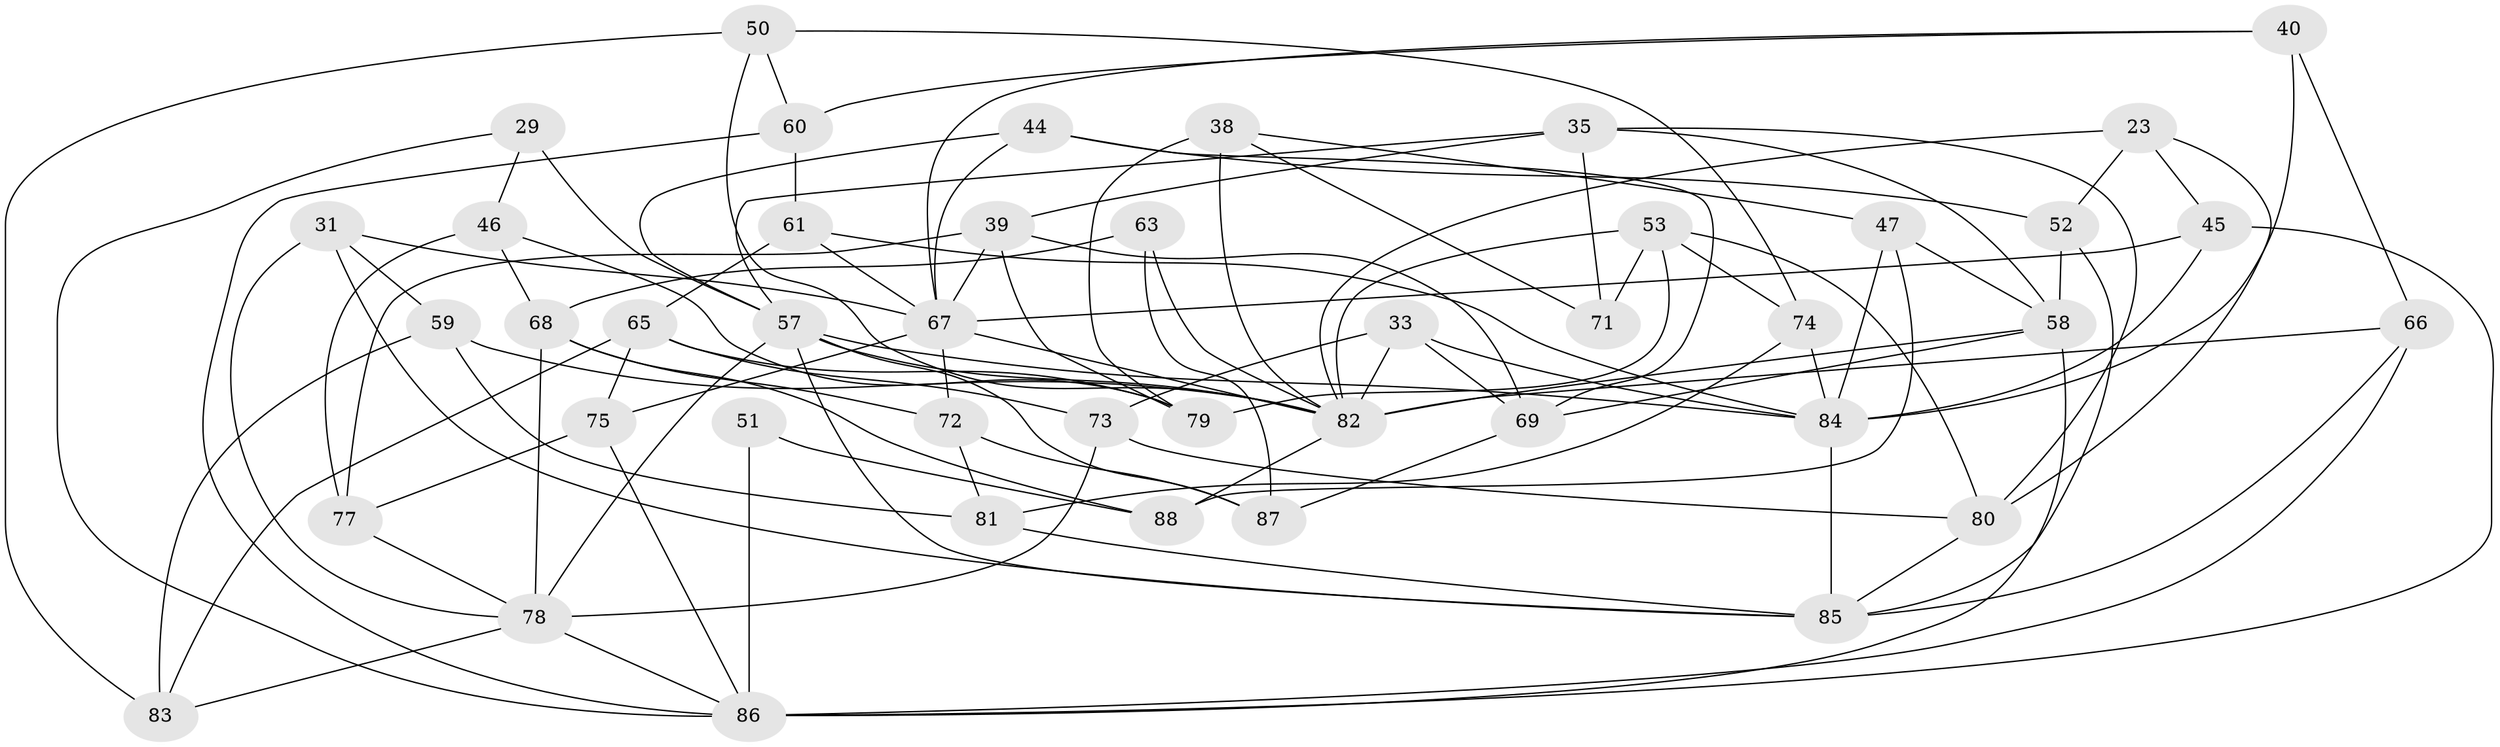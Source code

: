 // original degree distribution, {4: 1.0}
// Generated by graph-tools (version 1.1) at 2025/03/03/04/25 22:03:31]
// undirected, 44 vertices, 106 edges
graph export_dot {
graph [start="1"]
  node [color=gray90,style=filled];
  23;
  29;
  31;
  33;
  35 [super="+15"];
  38 [super="+25"];
  39 [super="+32"];
  40 [super="+12"];
  44;
  45;
  46;
  47;
  50;
  51;
  52;
  53 [super="+10"];
  57 [super="+16+55"];
  58 [super="+54"];
  59;
  60;
  61;
  63 [super="+49"];
  65 [super="+13"];
  66;
  67 [super="+42"];
  68 [super="+64"];
  69 [super="+30"];
  71;
  72 [super="+41"];
  73;
  74;
  75;
  77;
  78 [super="+27"];
  79 [super="+43"];
  80 [super="+9"];
  81;
  82 [super="+76+62+19"];
  83;
  84 [super="+36+48"];
  85 [super="+18+70"];
  86 [super="+3+22+56"];
  87;
  88;
  23 -- 45;
  23 -- 80;
  23 -- 52;
  23 -- 82;
  29 -- 46;
  29 -- 57 [weight=2];
  29 -- 86;
  31 -- 59;
  31 -- 67;
  31 -- 78;
  31 -- 85;
  33 -- 73;
  33 -- 69;
  33 -- 82;
  33 -- 84;
  35 -- 71 [weight=2];
  35 -- 39;
  35 -- 58;
  35 -- 80;
  35 -- 57;
  38 -- 47;
  38 -- 82 [weight=3];
  38 -- 79;
  38 -- 71;
  39 -- 69 [weight=2];
  39 -- 67 [weight=3];
  39 -- 77;
  39 -- 79;
  40 -- 60;
  40 -- 66;
  40 -- 84 [weight=3];
  40 -- 67;
  44 -- 52;
  44 -- 69;
  44 -- 57;
  44 -- 67;
  45 -- 86;
  45 -- 84;
  45 -- 67;
  46 -- 79;
  46 -- 77;
  46 -- 68;
  47 -- 88;
  47 -- 58;
  47 -- 84;
  50 -- 60;
  50 -- 83;
  50 -- 74;
  50 -- 82;
  51 -- 88;
  51 -- 86 [weight=3];
  52 -- 58;
  52 -- 85;
  53 -- 80 [weight=2];
  53 -- 74;
  53 -- 71;
  53 -- 82;
  53 -- 79;
  57 -- 84 [weight=2];
  57 -- 85;
  57 -- 78 [weight=2];
  57 -- 82 [weight=2];
  57 -- 87;
  58 -- 86 [weight=2];
  58 -- 69;
  58 -- 82 [weight=2];
  59 -- 83;
  59 -- 81;
  59 -- 82;
  60 -- 61;
  60 -- 86;
  61 -- 65;
  61 -- 84;
  61 -- 67;
  63 -- 87;
  63 -- 82 [weight=3];
  63 -- 68 [weight=2];
  65 -- 73;
  65 -- 83;
  65 -- 75;
  65 -- 79 [weight=2];
  66 -- 82;
  66 -- 85;
  66 -- 86;
  67 -- 82;
  67 -- 72 [weight=2];
  67 -- 75;
  68 -- 88;
  68 -- 72 [weight=2];
  68 -- 78 [weight=2];
  69 -- 87;
  72 -- 81;
  72 -- 87;
  73 -- 80;
  73 -- 78;
  74 -- 84;
  74 -- 81;
  75 -- 86;
  75 -- 77;
  77 -- 78;
  78 -- 86 [weight=2];
  78 -- 83;
  80 -- 85;
  81 -- 85;
  82 -- 88;
  84 -- 85 [weight=2];
}
